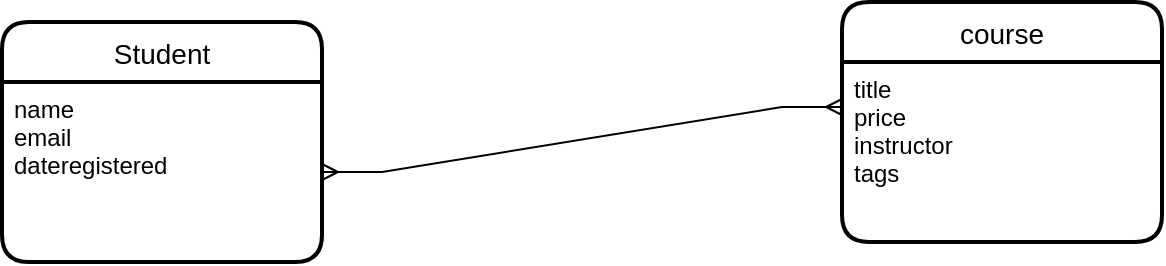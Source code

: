 <mxfile version="20.8.18" type="github">
  <diagram name="Page-1" id="C0Bkht7hxt-Kfm19o1vZ">
    <mxGraphModel dx="1064" dy="571" grid="1" gridSize="10" guides="1" tooltips="1" connect="1" arrows="1" fold="1" page="1" pageScale="1" pageWidth="850" pageHeight="1100" math="0" shadow="0">
      <root>
        <mxCell id="0" />
        <mxCell id="1" parent="0" />
        <mxCell id="_6kKMOGuFx-cfw2fIxfl-1" value="Student" style="swimlane;childLayout=stackLayout;horizontal=1;startSize=30;horizontalStack=0;rounded=1;fontSize=14;fontStyle=0;strokeWidth=2;resizeParent=0;resizeLast=1;shadow=0;dashed=0;align=center;" vertex="1" parent="1">
          <mxGeometry x="70" y="50" width="160" height="120" as="geometry" />
        </mxCell>
        <mxCell id="_6kKMOGuFx-cfw2fIxfl-2" value="name&#xa;email&#xa;dateregistered&#xa;" style="align=left;strokeColor=none;fillColor=none;spacingLeft=4;fontSize=12;verticalAlign=top;resizable=0;rotatable=0;part=1;" vertex="1" parent="_6kKMOGuFx-cfw2fIxfl-1">
          <mxGeometry y="30" width="160" height="90" as="geometry" />
        </mxCell>
        <mxCell id="_6kKMOGuFx-cfw2fIxfl-3" value="course" style="swimlane;childLayout=stackLayout;horizontal=1;startSize=30;horizontalStack=0;rounded=1;fontSize=14;fontStyle=0;strokeWidth=2;resizeParent=0;resizeLast=1;shadow=0;dashed=0;align=center;" vertex="1" parent="1">
          <mxGeometry x="490" y="40" width="160" height="120" as="geometry" />
        </mxCell>
        <mxCell id="_6kKMOGuFx-cfw2fIxfl-4" value="title&#xa;price&#xa;instructor&#xa;tags&#xa;" style="align=left;strokeColor=none;fillColor=none;spacingLeft=4;fontSize=12;verticalAlign=top;resizable=0;rotatable=0;part=1;" vertex="1" parent="_6kKMOGuFx-cfw2fIxfl-3">
          <mxGeometry y="30" width="160" height="90" as="geometry" />
        </mxCell>
        <mxCell id="_6kKMOGuFx-cfw2fIxfl-5" value="" style="edgeStyle=entityRelationEdgeStyle;fontSize=12;html=1;endArrow=ERmany;startArrow=ERmany;rounded=0;entryX=0;entryY=0.25;entryDx=0;entryDy=0;" edge="1" parent="1" source="_6kKMOGuFx-cfw2fIxfl-2" target="_6kKMOGuFx-cfw2fIxfl-4">
          <mxGeometry width="100" height="100" relative="1" as="geometry">
            <mxPoint x="280" y="150" as="sourcePoint" />
            <mxPoint x="380" y="50" as="targetPoint" />
          </mxGeometry>
        </mxCell>
      </root>
    </mxGraphModel>
  </diagram>
</mxfile>
